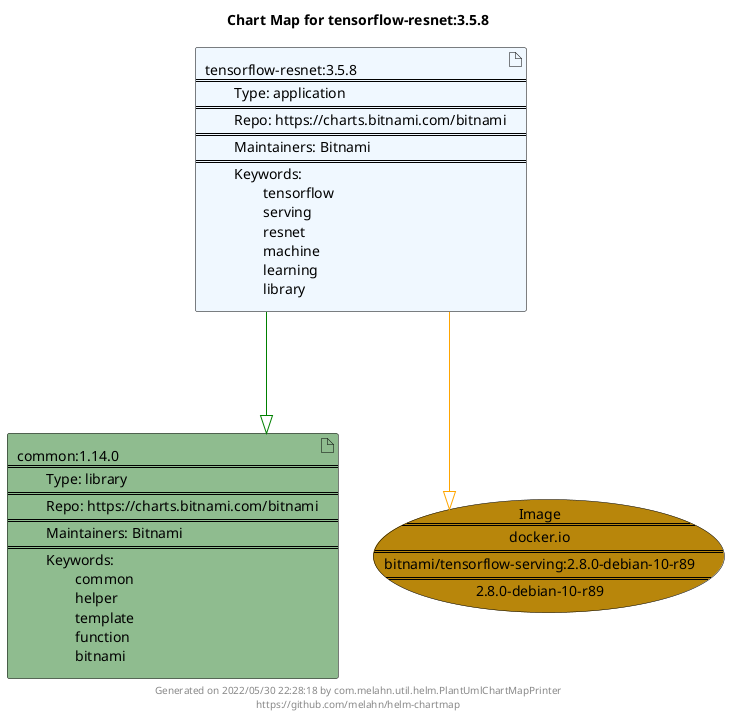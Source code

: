 @startuml
skinparam linetype ortho
skinparam backgroundColor white
skinparam usecaseBorderColor black
skinparam usecaseArrowColor LightSlateGray
skinparam artifactBorderColor black
skinparam artifactArrowColor LightSlateGray

title Chart Map for tensorflow-resnet:3.5.8

'There are 2 referenced Helm Charts
artifact "tensorflow-resnet:3.5.8\n====\n\tType: application\n====\n\tRepo: https://charts.bitnami.com/bitnami\n====\n\tMaintainers: Bitnami\n====\n\tKeywords: \n\t\ttensorflow\n\t\tserving\n\t\tresnet\n\t\tmachine\n\t\tlearning\n\t\tlibrary" as tensorflow_resnet_3_5_8 #AliceBlue
artifact "common:1.14.0\n====\n\tType: library\n====\n\tRepo: https://charts.bitnami.com/bitnami\n====\n\tMaintainers: Bitnami\n====\n\tKeywords: \n\t\tcommon\n\t\thelper\n\t\ttemplate\n\t\tfunction\n\t\tbitnami" as common_1_14_0 #DarkSeaGreen

'There is one referenced Docker Image
usecase "Image\n====\ndocker.io\n====\nbitnami/tensorflow-serving:2.8.0-debian-10-r89\n====\n2.8.0-debian-10-r89" as docker_io_bitnami_tensorflow_serving_2_8_0_debian_10_r89 #DarkGoldenRod

'Chart Dependencies
tensorflow_resnet_3_5_8--[#green]-|>common_1_14_0
tensorflow_resnet_3_5_8--[#orange]-|>docker_io_bitnami_tensorflow_serving_2_8_0_debian_10_r89

center footer Generated on 2022/05/30 22:28:18 by com.melahn.util.helm.PlantUmlChartMapPrinter\nhttps://github.com/melahn/helm-chartmap
@enduml
